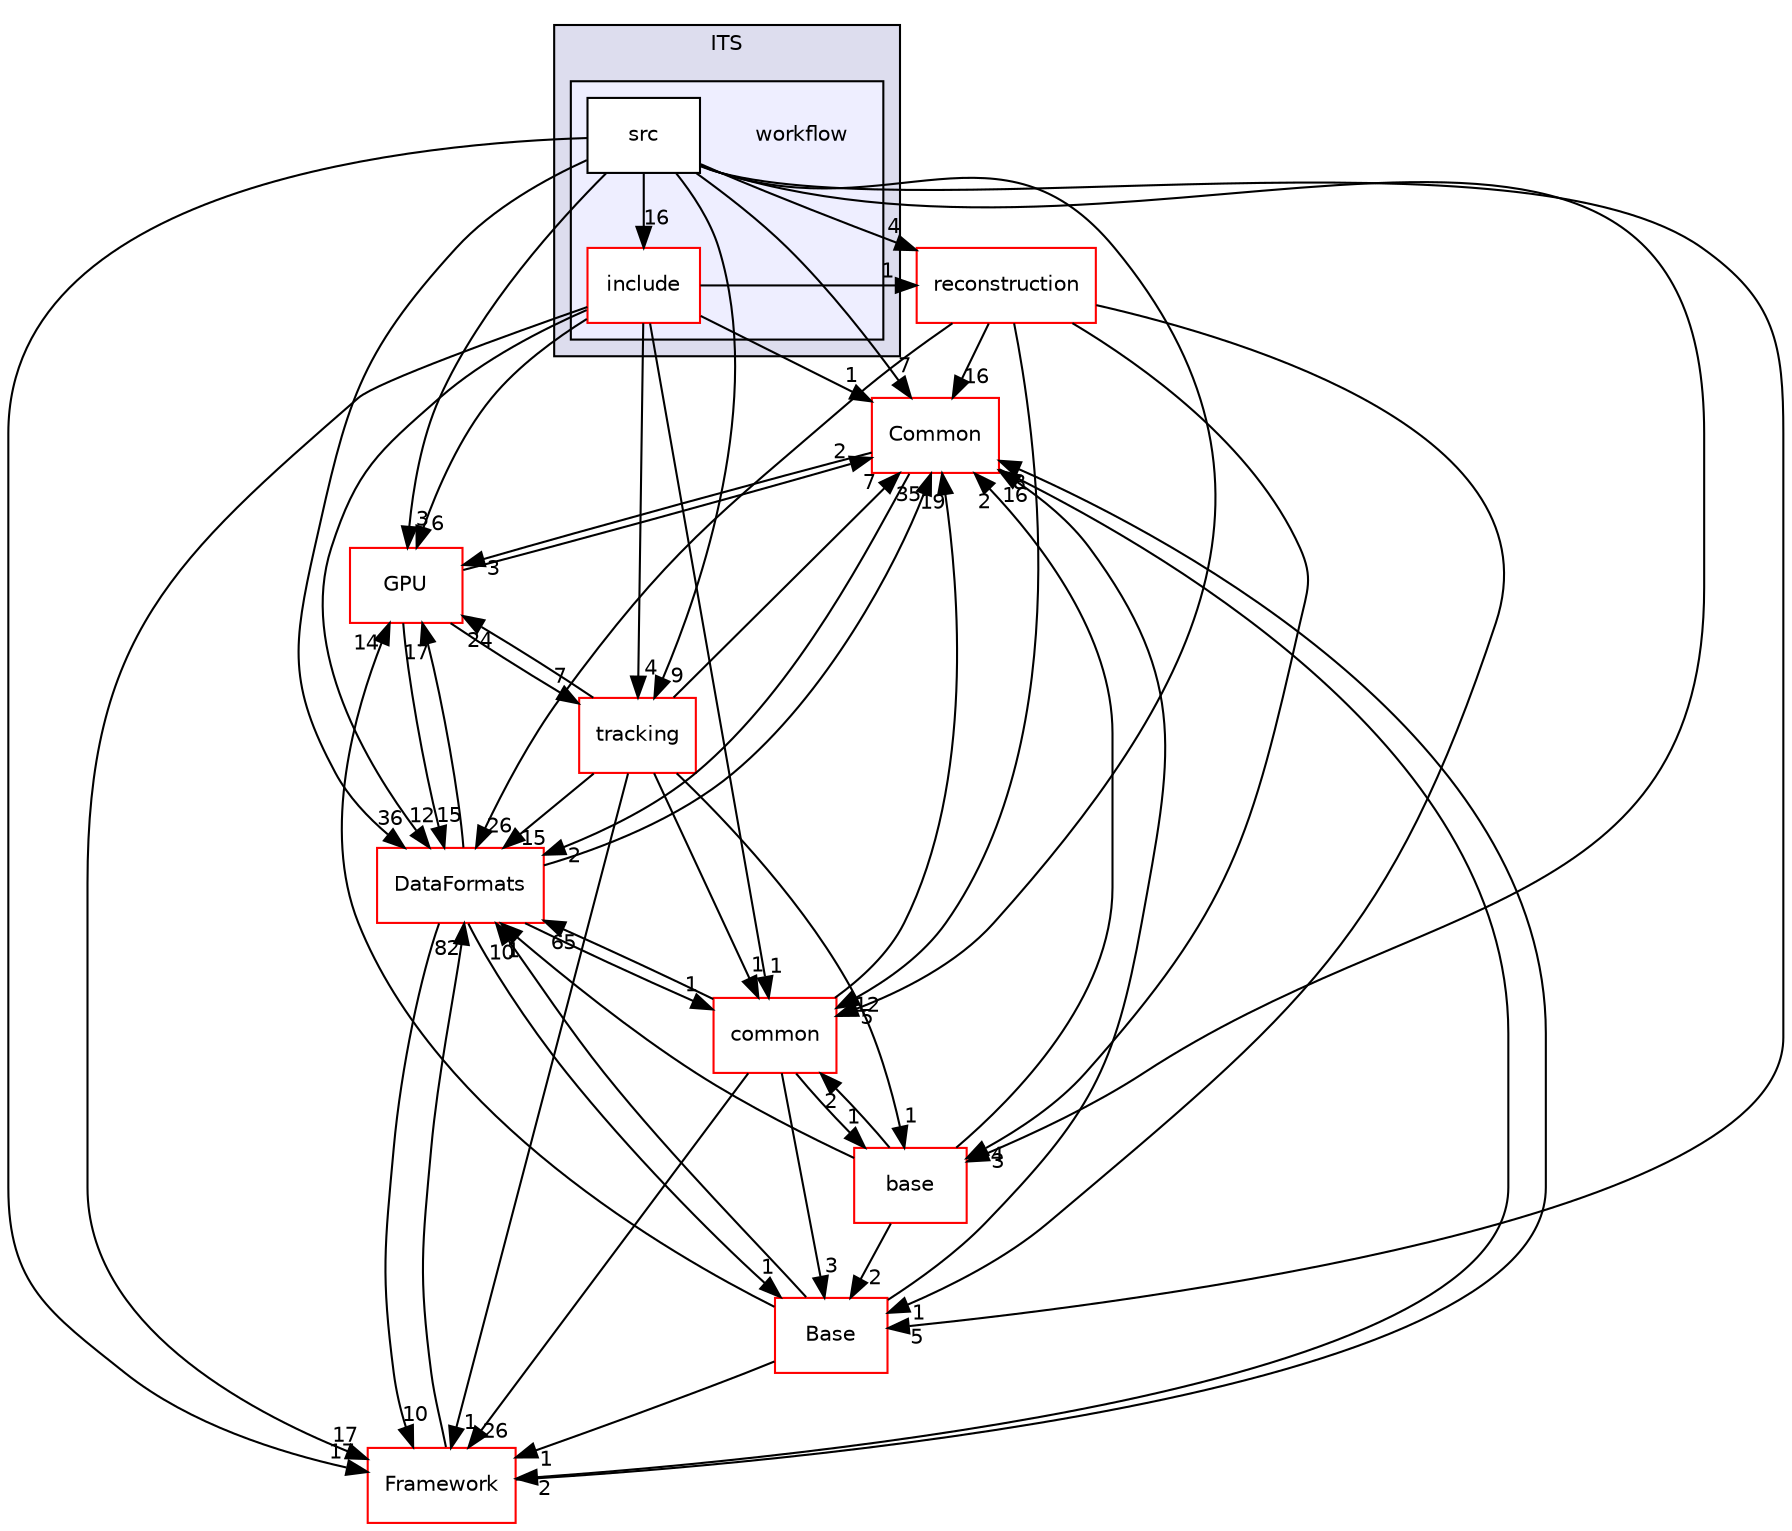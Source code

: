 digraph "/home/travis/build/AliceO2Group/AliceO2/Detectors/ITSMFT/ITS/workflow" {
  bgcolor=transparent;
  compound=true
  node [ fontsize="10", fontname="Helvetica"];
  edge [ labelfontsize="10", labelfontname="Helvetica"];
  subgraph clusterdir_871aad07cbf94d6cd423c3d8d5bdf4e9 {
    graph [ bgcolor="#ddddee", pencolor="black", label="ITS" fontname="Helvetica", fontsize="10", URL="dir_871aad07cbf94d6cd423c3d8d5bdf4e9.html"]
  subgraph clusterdir_1c10308a10e2a510f98c8482fd126054 {
    graph [ bgcolor="#eeeeff", pencolor="black", label="" URL="dir_1c10308a10e2a510f98c8482fd126054.html"];
    dir_1c10308a10e2a510f98c8482fd126054 [shape=plaintext label="workflow"];
    dir_618fe6153adfd0aa136e98ba4badcb47 [shape=box label="include" color="red" fillcolor="white" style="filled" URL="dir_618fe6153adfd0aa136e98ba4badcb47.html"];
    dir_a305436795e321b46c84ff237f418620 [shape=box label="src" color="black" fillcolor="white" style="filled" URL="dir_a305436795e321b46c84ff237f418620.html"];
  }
  }
  dir_eedff867f3c4e67d20b227cb6e0f96ab [shape=box label="base" color="red" URL="dir_eedff867f3c4e67d20b227cb6e0f96ab.html"];
  dir_4ab6b4cc6a7edbff49100e9123df213f [shape=box label="Common" color="red" URL="dir_4ab6b4cc6a7edbff49100e9123df213f.html"];
  dir_37c90836491b695b472bf98d1be8336b [shape=box label="Base" color="red" URL="dir_37c90836491b695b472bf98d1be8336b.html"];
  dir_85bf31a2e8d306e7598ffcb73f8df6bf [shape=box label="common" color="red" URL="dir_85bf31a2e8d306e7598ffcb73f8df6bf.html"];
  dir_5125ceb2b58f632ed0a3019fe2d5cbbc [shape=box label="reconstruction" color="red" URL="dir_5125ceb2b58f632ed0a3019fe2d5cbbc.html"];
  dir_beaad5fa58c175f2fa05fab7e2ac7ba4 [shape=box label="tracking" color="red" URL="dir_beaad5fa58c175f2fa05fab7e2ac7ba4.html"];
  dir_f511f1e9c03c071966ae594f00bbc5e0 [shape=box label="GPU" color="red" URL="dir_f511f1e9c03c071966ae594f00bbc5e0.html"];
  dir_bcbb2cf9a3d3d83e5515c82071a07177 [shape=box label="Framework" color="red" URL="dir_bcbb2cf9a3d3d83e5515c82071a07177.html"];
  dir_2171f7ec022c5423887b07c69b2f5b48 [shape=box label="DataFormats" color="red" URL="dir_2171f7ec022c5423887b07c69b2f5b48.html"];
  dir_eedff867f3c4e67d20b227cb6e0f96ab->dir_4ab6b4cc6a7edbff49100e9123df213f [headlabel="2", labeldistance=1.5 headhref="dir_000473_000027.html"];
  dir_eedff867f3c4e67d20b227cb6e0f96ab->dir_37c90836491b695b472bf98d1be8336b [headlabel="2", labeldistance=1.5 headhref="dir_000473_000274.html"];
  dir_eedff867f3c4e67d20b227cb6e0f96ab->dir_85bf31a2e8d306e7598ffcb73f8df6bf [headlabel="2", labeldistance=1.5 headhref="dir_000473_000061.html"];
  dir_eedff867f3c4e67d20b227cb6e0f96ab->dir_2171f7ec022c5423887b07c69b2f5b48 [headlabel="1", labeldistance=1.5 headhref="dir_000473_000076.html"];
  dir_4ab6b4cc6a7edbff49100e9123df213f->dir_f511f1e9c03c071966ae594f00bbc5e0 [headlabel="3", labeldistance=1.5 headhref="dir_000027_000671.html"];
  dir_4ab6b4cc6a7edbff49100e9123df213f->dir_bcbb2cf9a3d3d83e5515c82071a07177 [headlabel="2", labeldistance=1.5 headhref="dir_000027_000013.html"];
  dir_4ab6b4cc6a7edbff49100e9123df213f->dir_2171f7ec022c5423887b07c69b2f5b48 [headlabel="2", labeldistance=1.5 headhref="dir_000027_000076.html"];
  dir_37c90836491b695b472bf98d1be8336b->dir_4ab6b4cc6a7edbff49100e9123df213f [headlabel="16", labeldistance=1.5 headhref="dir_000274_000027.html"];
  dir_37c90836491b695b472bf98d1be8336b->dir_f511f1e9c03c071966ae594f00bbc5e0 [headlabel="14", labeldistance=1.5 headhref="dir_000274_000671.html"];
  dir_37c90836491b695b472bf98d1be8336b->dir_bcbb2cf9a3d3d83e5515c82071a07177 [headlabel="1", labeldistance=1.5 headhref="dir_000274_000013.html"];
  dir_37c90836491b695b472bf98d1be8336b->dir_2171f7ec022c5423887b07c69b2f5b48 [headlabel="10", labeldistance=1.5 headhref="dir_000274_000076.html"];
  dir_85bf31a2e8d306e7598ffcb73f8df6bf->dir_eedff867f3c4e67d20b227cb6e0f96ab [headlabel="1", labeldistance=1.5 headhref="dir_000061_000473.html"];
  dir_85bf31a2e8d306e7598ffcb73f8df6bf->dir_4ab6b4cc6a7edbff49100e9123df213f [headlabel="19", labeldistance=1.5 headhref="dir_000061_000027.html"];
  dir_85bf31a2e8d306e7598ffcb73f8df6bf->dir_37c90836491b695b472bf98d1be8336b [headlabel="3", labeldistance=1.5 headhref="dir_000061_000274.html"];
  dir_85bf31a2e8d306e7598ffcb73f8df6bf->dir_bcbb2cf9a3d3d83e5515c82071a07177 [headlabel="26", labeldistance=1.5 headhref="dir_000061_000013.html"];
  dir_85bf31a2e8d306e7598ffcb73f8df6bf->dir_2171f7ec022c5423887b07c69b2f5b48 [headlabel="65", labeldistance=1.5 headhref="dir_000061_000076.html"];
  dir_5125ceb2b58f632ed0a3019fe2d5cbbc->dir_eedff867f3c4e67d20b227cb6e0f96ab [headlabel="4", labeldistance=1.5 headhref="dir_000489_000473.html"];
  dir_5125ceb2b58f632ed0a3019fe2d5cbbc->dir_4ab6b4cc6a7edbff49100e9123df213f [headlabel="16", labeldistance=1.5 headhref="dir_000489_000027.html"];
  dir_5125ceb2b58f632ed0a3019fe2d5cbbc->dir_37c90836491b695b472bf98d1be8336b [headlabel="1", labeldistance=1.5 headhref="dir_000489_000274.html"];
  dir_5125ceb2b58f632ed0a3019fe2d5cbbc->dir_85bf31a2e8d306e7598ffcb73f8df6bf [headlabel="12", labeldistance=1.5 headhref="dir_000489_000061.html"];
  dir_5125ceb2b58f632ed0a3019fe2d5cbbc->dir_2171f7ec022c5423887b07c69b2f5b48 [headlabel="26", labeldistance=1.5 headhref="dir_000489_000076.html"];
  dir_beaad5fa58c175f2fa05fab7e2ac7ba4->dir_eedff867f3c4e67d20b227cb6e0f96ab [headlabel="1", labeldistance=1.5 headhref="dir_000045_000473.html"];
  dir_beaad5fa58c175f2fa05fab7e2ac7ba4->dir_4ab6b4cc6a7edbff49100e9123df213f [headlabel="7", labeldistance=1.5 headhref="dir_000045_000027.html"];
  dir_beaad5fa58c175f2fa05fab7e2ac7ba4->dir_85bf31a2e8d306e7598ffcb73f8df6bf [headlabel="1", labeldistance=1.5 headhref="dir_000045_000061.html"];
  dir_beaad5fa58c175f2fa05fab7e2ac7ba4->dir_f511f1e9c03c071966ae594f00bbc5e0 [headlabel="24", labeldistance=1.5 headhref="dir_000045_000671.html"];
  dir_beaad5fa58c175f2fa05fab7e2ac7ba4->dir_bcbb2cf9a3d3d83e5515c82071a07177 [headlabel="1", labeldistance=1.5 headhref="dir_000045_000013.html"];
  dir_beaad5fa58c175f2fa05fab7e2ac7ba4->dir_2171f7ec022c5423887b07c69b2f5b48 [headlabel="15", labeldistance=1.5 headhref="dir_000045_000076.html"];
  dir_618fe6153adfd0aa136e98ba4badcb47->dir_4ab6b4cc6a7edbff49100e9123df213f [headlabel="1", labeldistance=1.5 headhref="dir_000393_000027.html"];
  dir_618fe6153adfd0aa136e98ba4badcb47->dir_85bf31a2e8d306e7598ffcb73f8df6bf [headlabel="1", labeldistance=1.5 headhref="dir_000393_000061.html"];
  dir_618fe6153adfd0aa136e98ba4badcb47->dir_5125ceb2b58f632ed0a3019fe2d5cbbc [headlabel="1", labeldistance=1.5 headhref="dir_000393_000489.html"];
  dir_618fe6153adfd0aa136e98ba4badcb47->dir_beaad5fa58c175f2fa05fab7e2ac7ba4 [headlabel="4", labeldistance=1.5 headhref="dir_000393_000045.html"];
  dir_618fe6153adfd0aa136e98ba4badcb47->dir_f511f1e9c03c071966ae594f00bbc5e0 [headlabel="6", labeldistance=1.5 headhref="dir_000393_000671.html"];
  dir_618fe6153adfd0aa136e98ba4badcb47->dir_bcbb2cf9a3d3d83e5515c82071a07177 [headlabel="17", labeldistance=1.5 headhref="dir_000393_000013.html"];
  dir_618fe6153adfd0aa136e98ba4badcb47->dir_2171f7ec022c5423887b07c69b2f5b48 [headlabel="12", labeldistance=1.5 headhref="dir_000393_000076.html"];
  dir_f511f1e9c03c071966ae594f00bbc5e0->dir_4ab6b4cc6a7edbff49100e9123df213f [headlabel="2", labeldistance=1.5 headhref="dir_000671_000027.html"];
  dir_f511f1e9c03c071966ae594f00bbc5e0->dir_beaad5fa58c175f2fa05fab7e2ac7ba4 [headlabel="7", labeldistance=1.5 headhref="dir_000671_000045.html"];
  dir_f511f1e9c03c071966ae594f00bbc5e0->dir_2171f7ec022c5423887b07c69b2f5b48 [headlabel="15", labeldistance=1.5 headhref="dir_000671_000076.html"];
  dir_bcbb2cf9a3d3d83e5515c82071a07177->dir_4ab6b4cc6a7edbff49100e9123df213f [headlabel="8", labeldistance=1.5 headhref="dir_000013_000027.html"];
  dir_bcbb2cf9a3d3d83e5515c82071a07177->dir_2171f7ec022c5423887b07c69b2f5b48 [headlabel="82", labeldistance=1.5 headhref="dir_000013_000076.html"];
  dir_a305436795e321b46c84ff237f418620->dir_eedff867f3c4e67d20b227cb6e0f96ab [headlabel="3", labeldistance=1.5 headhref="dir_000405_000473.html"];
  dir_a305436795e321b46c84ff237f418620->dir_4ab6b4cc6a7edbff49100e9123df213f [headlabel="7", labeldistance=1.5 headhref="dir_000405_000027.html"];
  dir_a305436795e321b46c84ff237f418620->dir_37c90836491b695b472bf98d1be8336b [headlabel="5", labeldistance=1.5 headhref="dir_000405_000274.html"];
  dir_a305436795e321b46c84ff237f418620->dir_85bf31a2e8d306e7598ffcb73f8df6bf [headlabel="5", labeldistance=1.5 headhref="dir_000405_000061.html"];
  dir_a305436795e321b46c84ff237f418620->dir_5125ceb2b58f632ed0a3019fe2d5cbbc [headlabel="4", labeldistance=1.5 headhref="dir_000405_000489.html"];
  dir_a305436795e321b46c84ff237f418620->dir_beaad5fa58c175f2fa05fab7e2ac7ba4 [headlabel="9", labeldistance=1.5 headhref="dir_000405_000045.html"];
  dir_a305436795e321b46c84ff237f418620->dir_618fe6153adfd0aa136e98ba4badcb47 [headlabel="16", labeldistance=1.5 headhref="dir_000405_000393.html"];
  dir_a305436795e321b46c84ff237f418620->dir_f511f1e9c03c071966ae594f00bbc5e0 [headlabel="3", labeldistance=1.5 headhref="dir_000405_000671.html"];
  dir_a305436795e321b46c84ff237f418620->dir_bcbb2cf9a3d3d83e5515c82071a07177 [headlabel="17", labeldistance=1.5 headhref="dir_000405_000013.html"];
  dir_a305436795e321b46c84ff237f418620->dir_2171f7ec022c5423887b07c69b2f5b48 [headlabel="36", labeldistance=1.5 headhref="dir_000405_000076.html"];
  dir_2171f7ec022c5423887b07c69b2f5b48->dir_4ab6b4cc6a7edbff49100e9123df213f [headlabel="35", labeldistance=1.5 headhref="dir_000076_000027.html"];
  dir_2171f7ec022c5423887b07c69b2f5b48->dir_37c90836491b695b472bf98d1be8336b [headlabel="1", labeldistance=1.5 headhref="dir_000076_000274.html"];
  dir_2171f7ec022c5423887b07c69b2f5b48->dir_85bf31a2e8d306e7598ffcb73f8df6bf [headlabel="1", labeldistance=1.5 headhref="dir_000076_000061.html"];
  dir_2171f7ec022c5423887b07c69b2f5b48->dir_f511f1e9c03c071966ae594f00bbc5e0 [headlabel="17", labeldistance=1.5 headhref="dir_000076_000671.html"];
  dir_2171f7ec022c5423887b07c69b2f5b48->dir_bcbb2cf9a3d3d83e5515c82071a07177 [headlabel="10", labeldistance=1.5 headhref="dir_000076_000013.html"];
}

